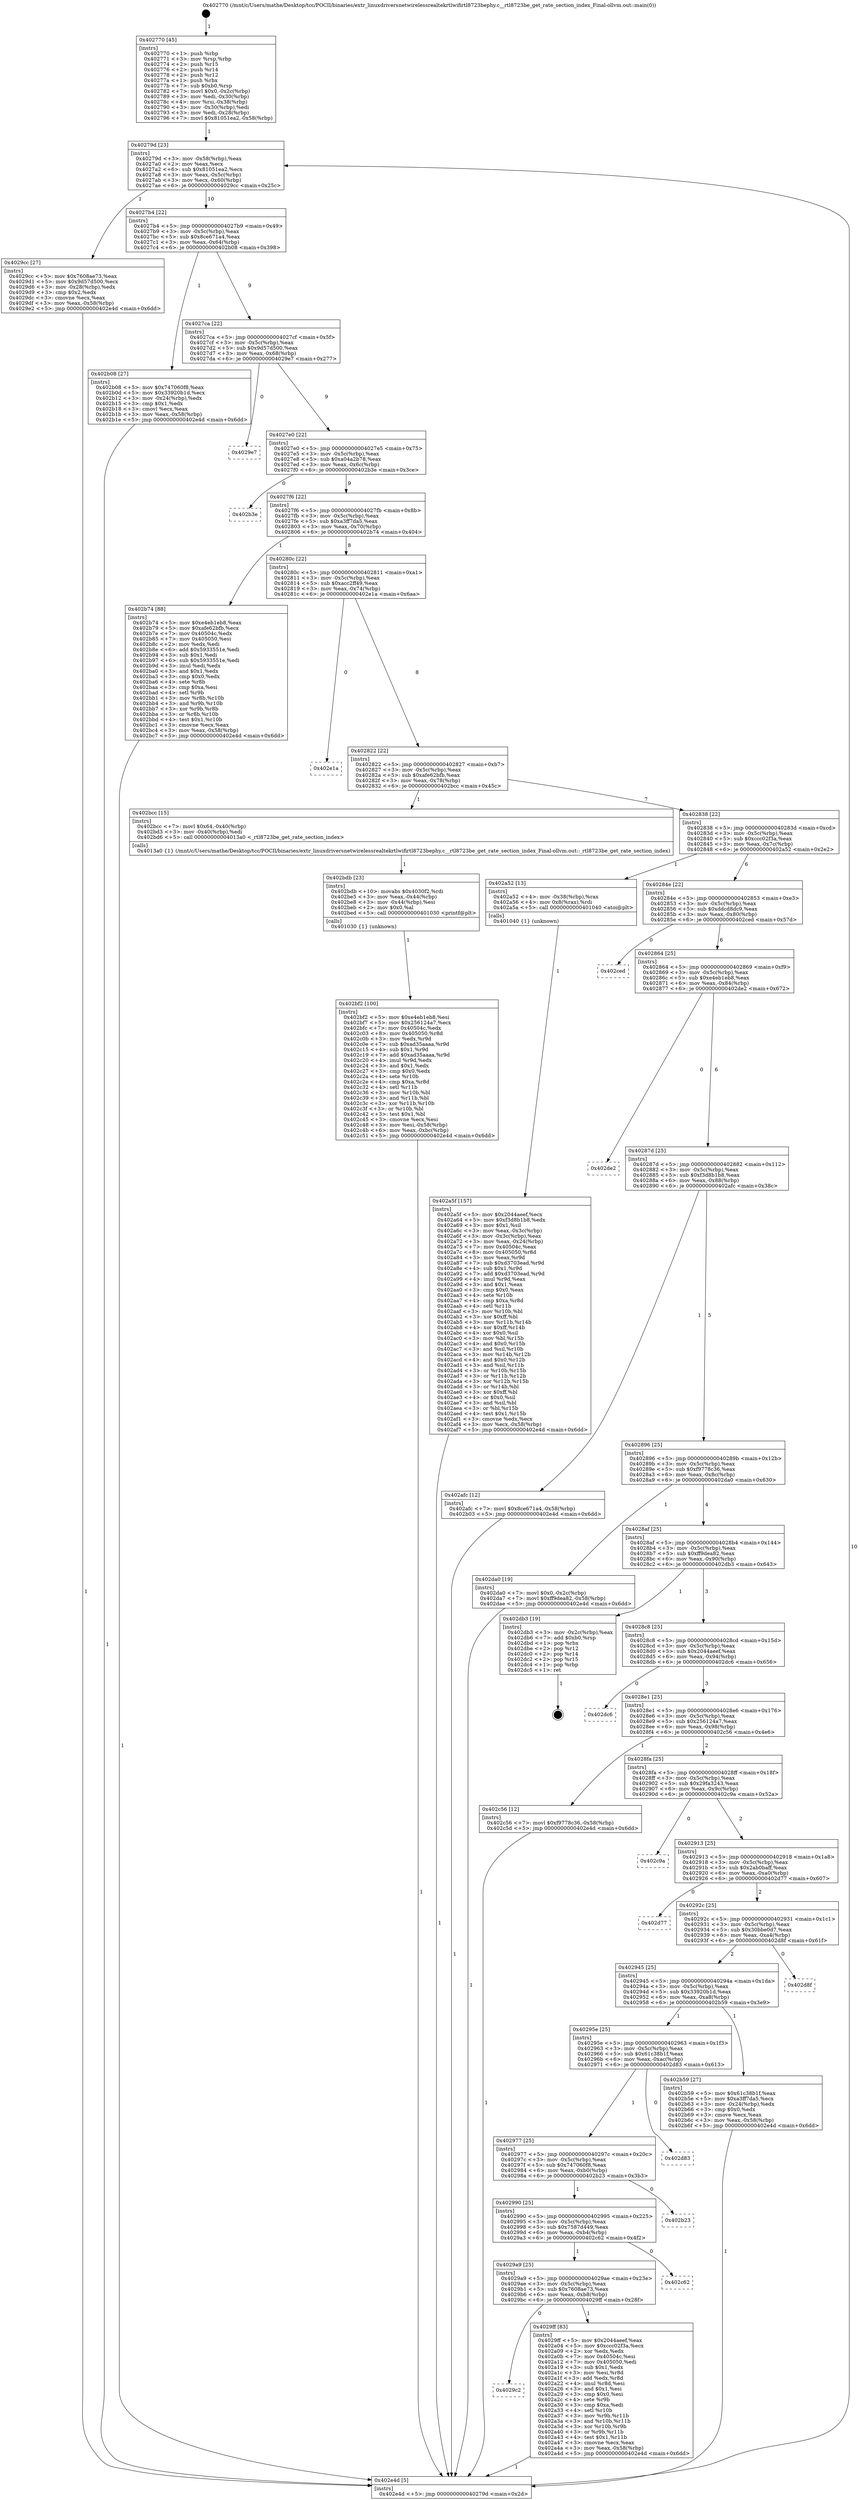 digraph "0x402770" {
  label = "0x402770 (/mnt/c/Users/mathe/Desktop/tcc/POCII/binaries/extr_linuxdriversnetwirelessrealtekrtlwifirtl8723bephy.c__rtl8723be_get_rate_section_index_Final-ollvm.out::main(0))"
  labelloc = "t"
  node[shape=record]

  Entry [label="",width=0.3,height=0.3,shape=circle,fillcolor=black,style=filled]
  "0x40279d" [label="{
     0x40279d [23]\l
     | [instrs]\l
     &nbsp;&nbsp;0x40279d \<+3\>: mov -0x58(%rbp),%eax\l
     &nbsp;&nbsp;0x4027a0 \<+2\>: mov %eax,%ecx\l
     &nbsp;&nbsp;0x4027a2 \<+6\>: sub $0x81051ea2,%ecx\l
     &nbsp;&nbsp;0x4027a8 \<+3\>: mov %eax,-0x5c(%rbp)\l
     &nbsp;&nbsp;0x4027ab \<+3\>: mov %ecx,-0x60(%rbp)\l
     &nbsp;&nbsp;0x4027ae \<+6\>: je 00000000004029cc \<main+0x25c\>\l
  }"]
  "0x4029cc" [label="{
     0x4029cc [27]\l
     | [instrs]\l
     &nbsp;&nbsp;0x4029cc \<+5\>: mov $0x7608ae73,%eax\l
     &nbsp;&nbsp;0x4029d1 \<+5\>: mov $0x9d57d500,%ecx\l
     &nbsp;&nbsp;0x4029d6 \<+3\>: mov -0x28(%rbp),%edx\l
     &nbsp;&nbsp;0x4029d9 \<+3\>: cmp $0x2,%edx\l
     &nbsp;&nbsp;0x4029dc \<+3\>: cmovne %ecx,%eax\l
     &nbsp;&nbsp;0x4029df \<+3\>: mov %eax,-0x58(%rbp)\l
     &nbsp;&nbsp;0x4029e2 \<+5\>: jmp 0000000000402e4d \<main+0x6dd\>\l
  }"]
  "0x4027b4" [label="{
     0x4027b4 [22]\l
     | [instrs]\l
     &nbsp;&nbsp;0x4027b4 \<+5\>: jmp 00000000004027b9 \<main+0x49\>\l
     &nbsp;&nbsp;0x4027b9 \<+3\>: mov -0x5c(%rbp),%eax\l
     &nbsp;&nbsp;0x4027bc \<+5\>: sub $0x8ce671a4,%eax\l
     &nbsp;&nbsp;0x4027c1 \<+3\>: mov %eax,-0x64(%rbp)\l
     &nbsp;&nbsp;0x4027c4 \<+6\>: je 0000000000402b08 \<main+0x398\>\l
  }"]
  "0x402e4d" [label="{
     0x402e4d [5]\l
     | [instrs]\l
     &nbsp;&nbsp;0x402e4d \<+5\>: jmp 000000000040279d \<main+0x2d\>\l
  }"]
  "0x402770" [label="{
     0x402770 [45]\l
     | [instrs]\l
     &nbsp;&nbsp;0x402770 \<+1\>: push %rbp\l
     &nbsp;&nbsp;0x402771 \<+3\>: mov %rsp,%rbp\l
     &nbsp;&nbsp;0x402774 \<+2\>: push %r15\l
     &nbsp;&nbsp;0x402776 \<+2\>: push %r14\l
     &nbsp;&nbsp;0x402778 \<+2\>: push %r12\l
     &nbsp;&nbsp;0x40277a \<+1\>: push %rbx\l
     &nbsp;&nbsp;0x40277b \<+7\>: sub $0xb0,%rsp\l
     &nbsp;&nbsp;0x402782 \<+7\>: movl $0x0,-0x2c(%rbp)\l
     &nbsp;&nbsp;0x402789 \<+3\>: mov %edi,-0x30(%rbp)\l
     &nbsp;&nbsp;0x40278c \<+4\>: mov %rsi,-0x38(%rbp)\l
     &nbsp;&nbsp;0x402790 \<+3\>: mov -0x30(%rbp),%edi\l
     &nbsp;&nbsp;0x402793 \<+3\>: mov %edi,-0x28(%rbp)\l
     &nbsp;&nbsp;0x402796 \<+7\>: movl $0x81051ea2,-0x58(%rbp)\l
  }"]
  Exit [label="",width=0.3,height=0.3,shape=circle,fillcolor=black,style=filled,peripheries=2]
  "0x402b08" [label="{
     0x402b08 [27]\l
     | [instrs]\l
     &nbsp;&nbsp;0x402b08 \<+5\>: mov $0x747060f8,%eax\l
     &nbsp;&nbsp;0x402b0d \<+5\>: mov $0x33920b1d,%ecx\l
     &nbsp;&nbsp;0x402b12 \<+3\>: mov -0x24(%rbp),%edx\l
     &nbsp;&nbsp;0x402b15 \<+3\>: cmp $0x1,%edx\l
     &nbsp;&nbsp;0x402b18 \<+3\>: cmovl %ecx,%eax\l
     &nbsp;&nbsp;0x402b1b \<+3\>: mov %eax,-0x58(%rbp)\l
     &nbsp;&nbsp;0x402b1e \<+5\>: jmp 0000000000402e4d \<main+0x6dd\>\l
  }"]
  "0x4027ca" [label="{
     0x4027ca [22]\l
     | [instrs]\l
     &nbsp;&nbsp;0x4027ca \<+5\>: jmp 00000000004027cf \<main+0x5f\>\l
     &nbsp;&nbsp;0x4027cf \<+3\>: mov -0x5c(%rbp),%eax\l
     &nbsp;&nbsp;0x4027d2 \<+5\>: sub $0x9d57d500,%eax\l
     &nbsp;&nbsp;0x4027d7 \<+3\>: mov %eax,-0x68(%rbp)\l
     &nbsp;&nbsp;0x4027da \<+6\>: je 00000000004029e7 \<main+0x277\>\l
  }"]
  "0x402bf2" [label="{
     0x402bf2 [100]\l
     | [instrs]\l
     &nbsp;&nbsp;0x402bf2 \<+5\>: mov $0xe4eb1eb8,%esi\l
     &nbsp;&nbsp;0x402bf7 \<+5\>: mov $0x256124a7,%ecx\l
     &nbsp;&nbsp;0x402bfc \<+7\>: mov 0x40504c,%edx\l
     &nbsp;&nbsp;0x402c03 \<+8\>: mov 0x405050,%r8d\l
     &nbsp;&nbsp;0x402c0b \<+3\>: mov %edx,%r9d\l
     &nbsp;&nbsp;0x402c0e \<+7\>: sub $0xad35aaaa,%r9d\l
     &nbsp;&nbsp;0x402c15 \<+4\>: sub $0x1,%r9d\l
     &nbsp;&nbsp;0x402c19 \<+7\>: add $0xad35aaaa,%r9d\l
     &nbsp;&nbsp;0x402c20 \<+4\>: imul %r9d,%edx\l
     &nbsp;&nbsp;0x402c24 \<+3\>: and $0x1,%edx\l
     &nbsp;&nbsp;0x402c27 \<+3\>: cmp $0x0,%edx\l
     &nbsp;&nbsp;0x402c2a \<+4\>: sete %r10b\l
     &nbsp;&nbsp;0x402c2e \<+4\>: cmp $0xa,%r8d\l
     &nbsp;&nbsp;0x402c32 \<+4\>: setl %r11b\l
     &nbsp;&nbsp;0x402c36 \<+3\>: mov %r10b,%bl\l
     &nbsp;&nbsp;0x402c39 \<+3\>: and %r11b,%bl\l
     &nbsp;&nbsp;0x402c3c \<+3\>: xor %r11b,%r10b\l
     &nbsp;&nbsp;0x402c3f \<+3\>: or %r10b,%bl\l
     &nbsp;&nbsp;0x402c42 \<+3\>: test $0x1,%bl\l
     &nbsp;&nbsp;0x402c45 \<+3\>: cmovne %ecx,%esi\l
     &nbsp;&nbsp;0x402c48 \<+3\>: mov %esi,-0x58(%rbp)\l
     &nbsp;&nbsp;0x402c4b \<+6\>: mov %eax,-0xbc(%rbp)\l
     &nbsp;&nbsp;0x402c51 \<+5\>: jmp 0000000000402e4d \<main+0x6dd\>\l
  }"]
  "0x4029e7" [label="{
     0x4029e7\l
  }", style=dashed]
  "0x4027e0" [label="{
     0x4027e0 [22]\l
     | [instrs]\l
     &nbsp;&nbsp;0x4027e0 \<+5\>: jmp 00000000004027e5 \<main+0x75\>\l
     &nbsp;&nbsp;0x4027e5 \<+3\>: mov -0x5c(%rbp),%eax\l
     &nbsp;&nbsp;0x4027e8 \<+5\>: sub $0xa04a2b78,%eax\l
     &nbsp;&nbsp;0x4027ed \<+3\>: mov %eax,-0x6c(%rbp)\l
     &nbsp;&nbsp;0x4027f0 \<+6\>: je 0000000000402b3e \<main+0x3ce\>\l
  }"]
  "0x402bdb" [label="{
     0x402bdb [23]\l
     | [instrs]\l
     &nbsp;&nbsp;0x402bdb \<+10\>: movabs $0x4030f2,%rdi\l
     &nbsp;&nbsp;0x402be5 \<+3\>: mov %eax,-0x44(%rbp)\l
     &nbsp;&nbsp;0x402be8 \<+3\>: mov -0x44(%rbp),%esi\l
     &nbsp;&nbsp;0x402beb \<+2\>: mov $0x0,%al\l
     &nbsp;&nbsp;0x402bed \<+5\>: call 0000000000401030 \<printf@plt\>\l
     | [calls]\l
     &nbsp;&nbsp;0x401030 \{1\} (unknown)\l
  }"]
  "0x402b3e" [label="{
     0x402b3e\l
  }", style=dashed]
  "0x4027f6" [label="{
     0x4027f6 [22]\l
     | [instrs]\l
     &nbsp;&nbsp;0x4027f6 \<+5\>: jmp 00000000004027fb \<main+0x8b\>\l
     &nbsp;&nbsp;0x4027fb \<+3\>: mov -0x5c(%rbp),%eax\l
     &nbsp;&nbsp;0x4027fe \<+5\>: sub $0xa3ff7da5,%eax\l
     &nbsp;&nbsp;0x402803 \<+3\>: mov %eax,-0x70(%rbp)\l
     &nbsp;&nbsp;0x402806 \<+6\>: je 0000000000402b74 \<main+0x404\>\l
  }"]
  "0x402a5f" [label="{
     0x402a5f [157]\l
     | [instrs]\l
     &nbsp;&nbsp;0x402a5f \<+5\>: mov $0x2044aeef,%ecx\l
     &nbsp;&nbsp;0x402a64 \<+5\>: mov $0xf3d8b1b8,%edx\l
     &nbsp;&nbsp;0x402a69 \<+3\>: mov $0x1,%sil\l
     &nbsp;&nbsp;0x402a6c \<+3\>: mov %eax,-0x3c(%rbp)\l
     &nbsp;&nbsp;0x402a6f \<+3\>: mov -0x3c(%rbp),%eax\l
     &nbsp;&nbsp;0x402a72 \<+3\>: mov %eax,-0x24(%rbp)\l
     &nbsp;&nbsp;0x402a75 \<+7\>: mov 0x40504c,%eax\l
     &nbsp;&nbsp;0x402a7c \<+8\>: mov 0x405050,%r8d\l
     &nbsp;&nbsp;0x402a84 \<+3\>: mov %eax,%r9d\l
     &nbsp;&nbsp;0x402a87 \<+7\>: sub $0xd3703ead,%r9d\l
     &nbsp;&nbsp;0x402a8e \<+4\>: sub $0x1,%r9d\l
     &nbsp;&nbsp;0x402a92 \<+7\>: add $0xd3703ead,%r9d\l
     &nbsp;&nbsp;0x402a99 \<+4\>: imul %r9d,%eax\l
     &nbsp;&nbsp;0x402a9d \<+3\>: and $0x1,%eax\l
     &nbsp;&nbsp;0x402aa0 \<+3\>: cmp $0x0,%eax\l
     &nbsp;&nbsp;0x402aa3 \<+4\>: sete %r10b\l
     &nbsp;&nbsp;0x402aa7 \<+4\>: cmp $0xa,%r8d\l
     &nbsp;&nbsp;0x402aab \<+4\>: setl %r11b\l
     &nbsp;&nbsp;0x402aaf \<+3\>: mov %r10b,%bl\l
     &nbsp;&nbsp;0x402ab2 \<+3\>: xor $0xff,%bl\l
     &nbsp;&nbsp;0x402ab5 \<+3\>: mov %r11b,%r14b\l
     &nbsp;&nbsp;0x402ab8 \<+4\>: xor $0xff,%r14b\l
     &nbsp;&nbsp;0x402abc \<+4\>: xor $0x0,%sil\l
     &nbsp;&nbsp;0x402ac0 \<+3\>: mov %bl,%r15b\l
     &nbsp;&nbsp;0x402ac3 \<+4\>: and $0x0,%r15b\l
     &nbsp;&nbsp;0x402ac7 \<+3\>: and %sil,%r10b\l
     &nbsp;&nbsp;0x402aca \<+3\>: mov %r14b,%r12b\l
     &nbsp;&nbsp;0x402acd \<+4\>: and $0x0,%r12b\l
     &nbsp;&nbsp;0x402ad1 \<+3\>: and %sil,%r11b\l
     &nbsp;&nbsp;0x402ad4 \<+3\>: or %r10b,%r15b\l
     &nbsp;&nbsp;0x402ad7 \<+3\>: or %r11b,%r12b\l
     &nbsp;&nbsp;0x402ada \<+3\>: xor %r12b,%r15b\l
     &nbsp;&nbsp;0x402add \<+3\>: or %r14b,%bl\l
     &nbsp;&nbsp;0x402ae0 \<+3\>: xor $0xff,%bl\l
     &nbsp;&nbsp;0x402ae3 \<+4\>: or $0x0,%sil\l
     &nbsp;&nbsp;0x402ae7 \<+3\>: and %sil,%bl\l
     &nbsp;&nbsp;0x402aea \<+3\>: or %bl,%r15b\l
     &nbsp;&nbsp;0x402aed \<+4\>: test $0x1,%r15b\l
     &nbsp;&nbsp;0x402af1 \<+3\>: cmovne %edx,%ecx\l
     &nbsp;&nbsp;0x402af4 \<+3\>: mov %ecx,-0x58(%rbp)\l
     &nbsp;&nbsp;0x402af7 \<+5\>: jmp 0000000000402e4d \<main+0x6dd\>\l
  }"]
  "0x402b74" [label="{
     0x402b74 [88]\l
     | [instrs]\l
     &nbsp;&nbsp;0x402b74 \<+5\>: mov $0xe4eb1eb8,%eax\l
     &nbsp;&nbsp;0x402b79 \<+5\>: mov $0xafe62bfb,%ecx\l
     &nbsp;&nbsp;0x402b7e \<+7\>: mov 0x40504c,%edx\l
     &nbsp;&nbsp;0x402b85 \<+7\>: mov 0x405050,%esi\l
     &nbsp;&nbsp;0x402b8c \<+2\>: mov %edx,%edi\l
     &nbsp;&nbsp;0x402b8e \<+6\>: add $0x5933551e,%edi\l
     &nbsp;&nbsp;0x402b94 \<+3\>: sub $0x1,%edi\l
     &nbsp;&nbsp;0x402b97 \<+6\>: sub $0x5933551e,%edi\l
     &nbsp;&nbsp;0x402b9d \<+3\>: imul %edi,%edx\l
     &nbsp;&nbsp;0x402ba0 \<+3\>: and $0x1,%edx\l
     &nbsp;&nbsp;0x402ba3 \<+3\>: cmp $0x0,%edx\l
     &nbsp;&nbsp;0x402ba6 \<+4\>: sete %r8b\l
     &nbsp;&nbsp;0x402baa \<+3\>: cmp $0xa,%esi\l
     &nbsp;&nbsp;0x402bad \<+4\>: setl %r9b\l
     &nbsp;&nbsp;0x402bb1 \<+3\>: mov %r8b,%r10b\l
     &nbsp;&nbsp;0x402bb4 \<+3\>: and %r9b,%r10b\l
     &nbsp;&nbsp;0x402bb7 \<+3\>: xor %r9b,%r8b\l
     &nbsp;&nbsp;0x402bba \<+3\>: or %r8b,%r10b\l
     &nbsp;&nbsp;0x402bbd \<+4\>: test $0x1,%r10b\l
     &nbsp;&nbsp;0x402bc1 \<+3\>: cmovne %ecx,%eax\l
     &nbsp;&nbsp;0x402bc4 \<+3\>: mov %eax,-0x58(%rbp)\l
     &nbsp;&nbsp;0x402bc7 \<+5\>: jmp 0000000000402e4d \<main+0x6dd\>\l
  }"]
  "0x40280c" [label="{
     0x40280c [22]\l
     | [instrs]\l
     &nbsp;&nbsp;0x40280c \<+5\>: jmp 0000000000402811 \<main+0xa1\>\l
     &nbsp;&nbsp;0x402811 \<+3\>: mov -0x5c(%rbp),%eax\l
     &nbsp;&nbsp;0x402814 \<+5\>: sub $0xacc2ff49,%eax\l
     &nbsp;&nbsp;0x402819 \<+3\>: mov %eax,-0x74(%rbp)\l
     &nbsp;&nbsp;0x40281c \<+6\>: je 0000000000402e1a \<main+0x6aa\>\l
  }"]
  "0x4029c2" [label="{
     0x4029c2\l
  }", style=dashed]
  "0x402e1a" [label="{
     0x402e1a\l
  }", style=dashed]
  "0x402822" [label="{
     0x402822 [22]\l
     | [instrs]\l
     &nbsp;&nbsp;0x402822 \<+5\>: jmp 0000000000402827 \<main+0xb7\>\l
     &nbsp;&nbsp;0x402827 \<+3\>: mov -0x5c(%rbp),%eax\l
     &nbsp;&nbsp;0x40282a \<+5\>: sub $0xafe62bfb,%eax\l
     &nbsp;&nbsp;0x40282f \<+3\>: mov %eax,-0x78(%rbp)\l
     &nbsp;&nbsp;0x402832 \<+6\>: je 0000000000402bcc \<main+0x45c\>\l
  }"]
  "0x4029ff" [label="{
     0x4029ff [83]\l
     | [instrs]\l
     &nbsp;&nbsp;0x4029ff \<+5\>: mov $0x2044aeef,%eax\l
     &nbsp;&nbsp;0x402a04 \<+5\>: mov $0xccc02f3a,%ecx\l
     &nbsp;&nbsp;0x402a09 \<+2\>: xor %edx,%edx\l
     &nbsp;&nbsp;0x402a0b \<+7\>: mov 0x40504c,%esi\l
     &nbsp;&nbsp;0x402a12 \<+7\>: mov 0x405050,%edi\l
     &nbsp;&nbsp;0x402a19 \<+3\>: sub $0x1,%edx\l
     &nbsp;&nbsp;0x402a1c \<+3\>: mov %esi,%r8d\l
     &nbsp;&nbsp;0x402a1f \<+3\>: add %edx,%r8d\l
     &nbsp;&nbsp;0x402a22 \<+4\>: imul %r8d,%esi\l
     &nbsp;&nbsp;0x402a26 \<+3\>: and $0x1,%esi\l
     &nbsp;&nbsp;0x402a29 \<+3\>: cmp $0x0,%esi\l
     &nbsp;&nbsp;0x402a2c \<+4\>: sete %r9b\l
     &nbsp;&nbsp;0x402a30 \<+3\>: cmp $0xa,%edi\l
     &nbsp;&nbsp;0x402a33 \<+4\>: setl %r10b\l
     &nbsp;&nbsp;0x402a37 \<+3\>: mov %r9b,%r11b\l
     &nbsp;&nbsp;0x402a3a \<+3\>: and %r10b,%r11b\l
     &nbsp;&nbsp;0x402a3d \<+3\>: xor %r10b,%r9b\l
     &nbsp;&nbsp;0x402a40 \<+3\>: or %r9b,%r11b\l
     &nbsp;&nbsp;0x402a43 \<+4\>: test $0x1,%r11b\l
     &nbsp;&nbsp;0x402a47 \<+3\>: cmovne %ecx,%eax\l
     &nbsp;&nbsp;0x402a4a \<+3\>: mov %eax,-0x58(%rbp)\l
     &nbsp;&nbsp;0x402a4d \<+5\>: jmp 0000000000402e4d \<main+0x6dd\>\l
  }"]
  "0x402bcc" [label="{
     0x402bcc [15]\l
     | [instrs]\l
     &nbsp;&nbsp;0x402bcc \<+7\>: movl $0x64,-0x40(%rbp)\l
     &nbsp;&nbsp;0x402bd3 \<+3\>: mov -0x40(%rbp),%edi\l
     &nbsp;&nbsp;0x402bd6 \<+5\>: call 00000000004013a0 \<_rtl8723be_get_rate_section_index\>\l
     | [calls]\l
     &nbsp;&nbsp;0x4013a0 \{1\} (/mnt/c/Users/mathe/Desktop/tcc/POCII/binaries/extr_linuxdriversnetwirelessrealtekrtlwifirtl8723bephy.c__rtl8723be_get_rate_section_index_Final-ollvm.out::_rtl8723be_get_rate_section_index)\l
  }"]
  "0x402838" [label="{
     0x402838 [22]\l
     | [instrs]\l
     &nbsp;&nbsp;0x402838 \<+5\>: jmp 000000000040283d \<main+0xcd\>\l
     &nbsp;&nbsp;0x40283d \<+3\>: mov -0x5c(%rbp),%eax\l
     &nbsp;&nbsp;0x402840 \<+5\>: sub $0xccc02f3a,%eax\l
     &nbsp;&nbsp;0x402845 \<+3\>: mov %eax,-0x7c(%rbp)\l
     &nbsp;&nbsp;0x402848 \<+6\>: je 0000000000402a52 \<main+0x2e2\>\l
  }"]
  "0x4029a9" [label="{
     0x4029a9 [25]\l
     | [instrs]\l
     &nbsp;&nbsp;0x4029a9 \<+5\>: jmp 00000000004029ae \<main+0x23e\>\l
     &nbsp;&nbsp;0x4029ae \<+3\>: mov -0x5c(%rbp),%eax\l
     &nbsp;&nbsp;0x4029b1 \<+5\>: sub $0x7608ae73,%eax\l
     &nbsp;&nbsp;0x4029b6 \<+6\>: mov %eax,-0xb8(%rbp)\l
     &nbsp;&nbsp;0x4029bc \<+6\>: je 00000000004029ff \<main+0x28f\>\l
  }"]
  "0x402a52" [label="{
     0x402a52 [13]\l
     | [instrs]\l
     &nbsp;&nbsp;0x402a52 \<+4\>: mov -0x38(%rbp),%rax\l
     &nbsp;&nbsp;0x402a56 \<+4\>: mov 0x8(%rax),%rdi\l
     &nbsp;&nbsp;0x402a5a \<+5\>: call 0000000000401040 \<atoi@plt\>\l
     | [calls]\l
     &nbsp;&nbsp;0x401040 \{1\} (unknown)\l
  }"]
  "0x40284e" [label="{
     0x40284e [22]\l
     | [instrs]\l
     &nbsp;&nbsp;0x40284e \<+5\>: jmp 0000000000402853 \<main+0xe3\>\l
     &nbsp;&nbsp;0x402853 \<+3\>: mov -0x5c(%rbp),%eax\l
     &nbsp;&nbsp;0x402856 \<+5\>: sub $0xddcd8dc9,%eax\l
     &nbsp;&nbsp;0x40285b \<+3\>: mov %eax,-0x80(%rbp)\l
     &nbsp;&nbsp;0x40285e \<+6\>: je 0000000000402ced \<main+0x57d\>\l
  }"]
  "0x402c62" [label="{
     0x402c62\l
  }", style=dashed]
  "0x402ced" [label="{
     0x402ced\l
  }", style=dashed]
  "0x402864" [label="{
     0x402864 [25]\l
     | [instrs]\l
     &nbsp;&nbsp;0x402864 \<+5\>: jmp 0000000000402869 \<main+0xf9\>\l
     &nbsp;&nbsp;0x402869 \<+3\>: mov -0x5c(%rbp),%eax\l
     &nbsp;&nbsp;0x40286c \<+5\>: sub $0xe4eb1eb8,%eax\l
     &nbsp;&nbsp;0x402871 \<+6\>: mov %eax,-0x84(%rbp)\l
     &nbsp;&nbsp;0x402877 \<+6\>: je 0000000000402de2 \<main+0x672\>\l
  }"]
  "0x402990" [label="{
     0x402990 [25]\l
     | [instrs]\l
     &nbsp;&nbsp;0x402990 \<+5\>: jmp 0000000000402995 \<main+0x225\>\l
     &nbsp;&nbsp;0x402995 \<+3\>: mov -0x5c(%rbp),%eax\l
     &nbsp;&nbsp;0x402998 \<+5\>: sub $0x7587d449,%eax\l
     &nbsp;&nbsp;0x40299d \<+6\>: mov %eax,-0xb4(%rbp)\l
     &nbsp;&nbsp;0x4029a3 \<+6\>: je 0000000000402c62 \<main+0x4f2\>\l
  }"]
  "0x402de2" [label="{
     0x402de2\l
  }", style=dashed]
  "0x40287d" [label="{
     0x40287d [25]\l
     | [instrs]\l
     &nbsp;&nbsp;0x40287d \<+5\>: jmp 0000000000402882 \<main+0x112\>\l
     &nbsp;&nbsp;0x402882 \<+3\>: mov -0x5c(%rbp),%eax\l
     &nbsp;&nbsp;0x402885 \<+5\>: sub $0xf3d8b1b8,%eax\l
     &nbsp;&nbsp;0x40288a \<+6\>: mov %eax,-0x88(%rbp)\l
     &nbsp;&nbsp;0x402890 \<+6\>: je 0000000000402afc \<main+0x38c\>\l
  }"]
  "0x402b23" [label="{
     0x402b23\l
  }", style=dashed]
  "0x402afc" [label="{
     0x402afc [12]\l
     | [instrs]\l
     &nbsp;&nbsp;0x402afc \<+7\>: movl $0x8ce671a4,-0x58(%rbp)\l
     &nbsp;&nbsp;0x402b03 \<+5\>: jmp 0000000000402e4d \<main+0x6dd\>\l
  }"]
  "0x402896" [label="{
     0x402896 [25]\l
     | [instrs]\l
     &nbsp;&nbsp;0x402896 \<+5\>: jmp 000000000040289b \<main+0x12b\>\l
     &nbsp;&nbsp;0x40289b \<+3\>: mov -0x5c(%rbp),%eax\l
     &nbsp;&nbsp;0x40289e \<+5\>: sub $0xf9778c36,%eax\l
     &nbsp;&nbsp;0x4028a3 \<+6\>: mov %eax,-0x8c(%rbp)\l
     &nbsp;&nbsp;0x4028a9 \<+6\>: je 0000000000402da0 \<main+0x630\>\l
  }"]
  "0x402977" [label="{
     0x402977 [25]\l
     | [instrs]\l
     &nbsp;&nbsp;0x402977 \<+5\>: jmp 000000000040297c \<main+0x20c\>\l
     &nbsp;&nbsp;0x40297c \<+3\>: mov -0x5c(%rbp),%eax\l
     &nbsp;&nbsp;0x40297f \<+5\>: sub $0x747060f8,%eax\l
     &nbsp;&nbsp;0x402984 \<+6\>: mov %eax,-0xb0(%rbp)\l
     &nbsp;&nbsp;0x40298a \<+6\>: je 0000000000402b23 \<main+0x3b3\>\l
  }"]
  "0x402da0" [label="{
     0x402da0 [19]\l
     | [instrs]\l
     &nbsp;&nbsp;0x402da0 \<+7\>: movl $0x0,-0x2c(%rbp)\l
     &nbsp;&nbsp;0x402da7 \<+7\>: movl $0xff9dea82,-0x58(%rbp)\l
     &nbsp;&nbsp;0x402dae \<+5\>: jmp 0000000000402e4d \<main+0x6dd\>\l
  }"]
  "0x4028af" [label="{
     0x4028af [25]\l
     | [instrs]\l
     &nbsp;&nbsp;0x4028af \<+5\>: jmp 00000000004028b4 \<main+0x144\>\l
     &nbsp;&nbsp;0x4028b4 \<+3\>: mov -0x5c(%rbp),%eax\l
     &nbsp;&nbsp;0x4028b7 \<+5\>: sub $0xff9dea82,%eax\l
     &nbsp;&nbsp;0x4028bc \<+6\>: mov %eax,-0x90(%rbp)\l
     &nbsp;&nbsp;0x4028c2 \<+6\>: je 0000000000402db3 \<main+0x643\>\l
  }"]
  "0x402d83" [label="{
     0x402d83\l
  }", style=dashed]
  "0x402db3" [label="{
     0x402db3 [19]\l
     | [instrs]\l
     &nbsp;&nbsp;0x402db3 \<+3\>: mov -0x2c(%rbp),%eax\l
     &nbsp;&nbsp;0x402db6 \<+7\>: add $0xb0,%rsp\l
     &nbsp;&nbsp;0x402dbd \<+1\>: pop %rbx\l
     &nbsp;&nbsp;0x402dbe \<+2\>: pop %r12\l
     &nbsp;&nbsp;0x402dc0 \<+2\>: pop %r14\l
     &nbsp;&nbsp;0x402dc2 \<+2\>: pop %r15\l
     &nbsp;&nbsp;0x402dc4 \<+1\>: pop %rbp\l
     &nbsp;&nbsp;0x402dc5 \<+1\>: ret\l
  }"]
  "0x4028c8" [label="{
     0x4028c8 [25]\l
     | [instrs]\l
     &nbsp;&nbsp;0x4028c8 \<+5\>: jmp 00000000004028cd \<main+0x15d\>\l
     &nbsp;&nbsp;0x4028cd \<+3\>: mov -0x5c(%rbp),%eax\l
     &nbsp;&nbsp;0x4028d0 \<+5\>: sub $0x2044aeef,%eax\l
     &nbsp;&nbsp;0x4028d5 \<+6\>: mov %eax,-0x94(%rbp)\l
     &nbsp;&nbsp;0x4028db \<+6\>: je 0000000000402dc6 \<main+0x656\>\l
  }"]
  "0x40295e" [label="{
     0x40295e [25]\l
     | [instrs]\l
     &nbsp;&nbsp;0x40295e \<+5\>: jmp 0000000000402963 \<main+0x1f3\>\l
     &nbsp;&nbsp;0x402963 \<+3\>: mov -0x5c(%rbp),%eax\l
     &nbsp;&nbsp;0x402966 \<+5\>: sub $0x61c38b1f,%eax\l
     &nbsp;&nbsp;0x40296b \<+6\>: mov %eax,-0xac(%rbp)\l
     &nbsp;&nbsp;0x402971 \<+6\>: je 0000000000402d83 \<main+0x613\>\l
  }"]
  "0x402dc6" [label="{
     0x402dc6\l
  }", style=dashed]
  "0x4028e1" [label="{
     0x4028e1 [25]\l
     | [instrs]\l
     &nbsp;&nbsp;0x4028e1 \<+5\>: jmp 00000000004028e6 \<main+0x176\>\l
     &nbsp;&nbsp;0x4028e6 \<+3\>: mov -0x5c(%rbp),%eax\l
     &nbsp;&nbsp;0x4028e9 \<+5\>: sub $0x256124a7,%eax\l
     &nbsp;&nbsp;0x4028ee \<+6\>: mov %eax,-0x98(%rbp)\l
     &nbsp;&nbsp;0x4028f4 \<+6\>: je 0000000000402c56 \<main+0x4e6\>\l
  }"]
  "0x402b59" [label="{
     0x402b59 [27]\l
     | [instrs]\l
     &nbsp;&nbsp;0x402b59 \<+5\>: mov $0x61c38b1f,%eax\l
     &nbsp;&nbsp;0x402b5e \<+5\>: mov $0xa3ff7da5,%ecx\l
     &nbsp;&nbsp;0x402b63 \<+3\>: mov -0x24(%rbp),%edx\l
     &nbsp;&nbsp;0x402b66 \<+3\>: cmp $0x0,%edx\l
     &nbsp;&nbsp;0x402b69 \<+3\>: cmove %ecx,%eax\l
     &nbsp;&nbsp;0x402b6c \<+3\>: mov %eax,-0x58(%rbp)\l
     &nbsp;&nbsp;0x402b6f \<+5\>: jmp 0000000000402e4d \<main+0x6dd\>\l
  }"]
  "0x402c56" [label="{
     0x402c56 [12]\l
     | [instrs]\l
     &nbsp;&nbsp;0x402c56 \<+7\>: movl $0xf9778c36,-0x58(%rbp)\l
     &nbsp;&nbsp;0x402c5d \<+5\>: jmp 0000000000402e4d \<main+0x6dd\>\l
  }"]
  "0x4028fa" [label="{
     0x4028fa [25]\l
     | [instrs]\l
     &nbsp;&nbsp;0x4028fa \<+5\>: jmp 00000000004028ff \<main+0x18f\>\l
     &nbsp;&nbsp;0x4028ff \<+3\>: mov -0x5c(%rbp),%eax\l
     &nbsp;&nbsp;0x402902 \<+5\>: sub $0x29fa3243,%eax\l
     &nbsp;&nbsp;0x402907 \<+6\>: mov %eax,-0x9c(%rbp)\l
     &nbsp;&nbsp;0x40290d \<+6\>: je 0000000000402c9a \<main+0x52a\>\l
  }"]
  "0x402945" [label="{
     0x402945 [25]\l
     | [instrs]\l
     &nbsp;&nbsp;0x402945 \<+5\>: jmp 000000000040294a \<main+0x1da\>\l
     &nbsp;&nbsp;0x40294a \<+3\>: mov -0x5c(%rbp),%eax\l
     &nbsp;&nbsp;0x40294d \<+5\>: sub $0x33920b1d,%eax\l
     &nbsp;&nbsp;0x402952 \<+6\>: mov %eax,-0xa8(%rbp)\l
     &nbsp;&nbsp;0x402958 \<+6\>: je 0000000000402b59 \<main+0x3e9\>\l
  }"]
  "0x402c9a" [label="{
     0x402c9a\l
  }", style=dashed]
  "0x402913" [label="{
     0x402913 [25]\l
     | [instrs]\l
     &nbsp;&nbsp;0x402913 \<+5\>: jmp 0000000000402918 \<main+0x1a8\>\l
     &nbsp;&nbsp;0x402918 \<+3\>: mov -0x5c(%rbp),%eax\l
     &nbsp;&nbsp;0x40291b \<+5\>: sub $0x2ab0baff,%eax\l
     &nbsp;&nbsp;0x402920 \<+6\>: mov %eax,-0xa0(%rbp)\l
     &nbsp;&nbsp;0x402926 \<+6\>: je 0000000000402d77 \<main+0x607\>\l
  }"]
  "0x402d8f" [label="{
     0x402d8f\l
  }", style=dashed]
  "0x402d77" [label="{
     0x402d77\l
  }", style=dashed]
  "0x40292c" [label="{
     0x40292c [25]\l
     | [instrs]\l
     &nbsp;&nbsp;0x40292c \<+5\>: jmp 0000000000402931 \<main+0x1c1\>\l
     &nbsp;&nbsp;0x402931 \<+3\>: mov -0x5c(%rbp),%eax\l
     &nbsp;&nbsp;0x402934 \<+5\>: sub $0x30bbe0d7,%eax\l
     &nbsp;&nbsp;0x402939 \<+6\>: mov %eax,-0xa4(%rbp)\l
     &nbsp;&nbsp;0x40293f \<+6\>: je 0000000000402d8f \<main+0x61f\>\l
  }"]
  Entry -> "0x402770" [label=" 1"]
  "0x40279d" -> "0x4029cc" [label=" 1"]
  "0x40279d" -> "0x4027b4" [label=" 10"]
  "0x4029cc" -> "0x402e4d" [label=" 1"]
  "0x402770" -> "0x40279d" [label=" 1"]
  "0x402e4d" -> "0x40279d" [label=" 10"]
  "0x402db3" -> Exit [label=" 1"]
  "0x4027b4" -> "0x402b08" [label=" 1"]
  "0x4027b4" -> "0x4027ca" [label=" 9"]
  "0x402da0" -> "0x402e4d" [label=" 1"]
  "0x4027ca" -> "0x4029e7" [label=" 0"]
  "0x4027ca" -> "0x4027e0" [label=" 9"]
  "0x402c56" -> "0x402e4d" [label=" 1"]
  "0x4027e0" -> "0x402b3e" [label=" 0"]
  "0x4027e0" -> "0x4027f6" [label=" 9"]
  "0x402bf2" -> "0x402e4d" [label=" 1"]
  "0x4027f6" -> "0x402b74" [label=" 1"]
  "0x4027f6" -> "0x40280c" [label=" 8"]
  "0x402bdb" -> "0x402bf2" [label=" 1"]
  "0x40280c" -> "0x402e1a" [label=" 0"]
  "0x40280c" -> "0x402822" [label=" 8"]
  "0x402bcc" -> "0x402bdb" [label=" 1"]
  "0x402822" -> "0x402bcc" [label=" 1"]
  "0x402822" -> "0x402838" [label=" 7"]
  "0x402b74" -> "0x402e4d" [label=" 1"]
  "0x402838" -> "0x402a52" [label=" 1"]
  "0x402838" -> "0x40284e" [label=" 6"]
  "0x402b08" -> "0x402e4d" [label=" 1"]
  "0x40284e" -> "0x402ced" [label=" 0"]
  "0x40284e" -> "0x402864" [label=" 6"]
  "0x402afc" -> "0x402e4d" [label=" 1"]
  "0x402864" -> "0x402de2" [label=" 0"]
  "0x402864" -> "0x40287d" [label=" 6"]
  "0x402a52" -> "0x402a5f" [label=" 1"]
  "0x40287d" -> "0x402afc" [label=" 1"]
  "0x40287d" -> "0x402896" [label=" 5"]
  "0x4029ff" -> "0x402e4d" [label=" 1"]
  "0x402896" -> "0x402da0" [label=" 1"]
  "0x402896" -> "0x4028af" [label=" 4"]
  "0x4029a9" -> "0x4029ff" [label=" 1"]
  "0x4028af" -> "0x402db3" [label=" 1"]
  "0x4028af" -> "0x4028c8" [label=" 3"]
  "0x402b59" -> "0x402e4d" [label=" 1"]
  "0x4028c8" -> "0x402dc6" [label=" 0"]
  "0x4028c8" -> "0x4028e1" [label=" 3"]
  "0x402990" -> "0x402c62" [label=" 0"]
  "0x4028e1" -> "0x402c56" [label=" 1"]
  "0x4028e1" -> "0x4028fa" [label=" 2"]
  "0x402a5f" -> "0x402e4d" [label=" 1"]
  "0x4028fa" -> "0x402c9a" [label=" 0"]
  "0x4028fa" -> "0x402913" [label=" 2"]
  "0x402977" -> "0x402b23" [label=" 0"]
  "0x402913" -> "0x402d77" [label=" 0"]
  "0x402913" -> "0x40292c" [label=" 2"]
  "0x4029a9" -> "0x4029c2" [label=" 0"]
  "0x40292c" -> "0x402d8f" [label=" 0"]
  "0x40292c" -> "0x402945" [label=" 2"]
  "0x402977" -> "0x402990" [label=" 1"]
  "0x402945" -> "0x402b59" [label=" 1"]
  "0x402945" -> "0x40295e" [label=" 1"]
  "0x402990" -> "0x4029a9" [label=" 1"]
  "0x40295e" -> "0x402d83" [label=" 0"]
  "0x40295e" -> "0x402977" [label=" 1"]
}
